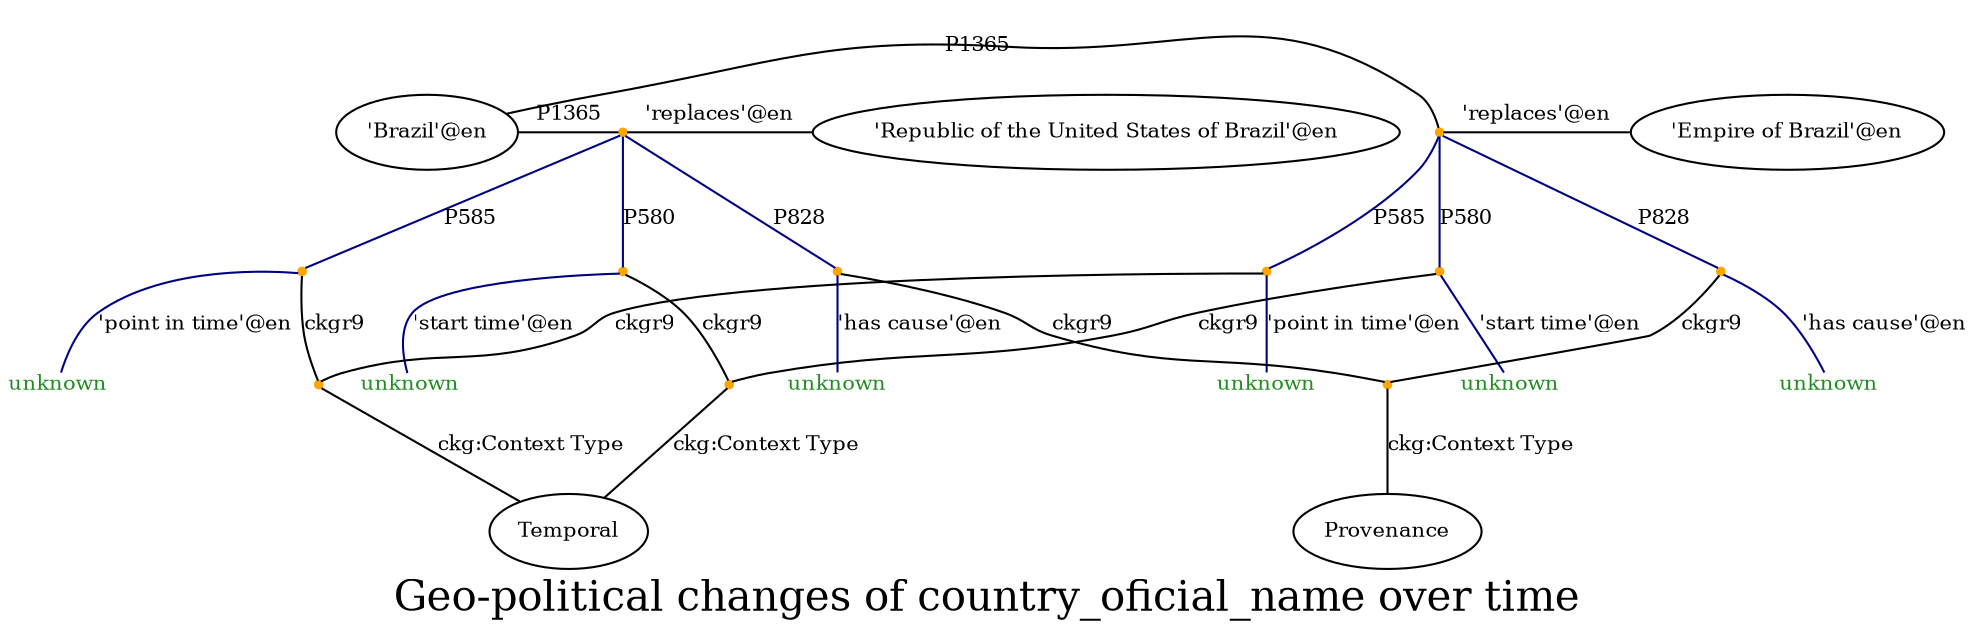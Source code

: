 strict graph "q155-K1" {
	label="Geo-political changes of country_oficial_name over time"
	fontsize=20
	{
		rank=same
		node [color="" fontcolor=black fontsize=10 shape=ellipse style=""]
		Q155 [label="'Brazil'@en"]
		Q217230 [label="'Empire of Brazil'@en"]
		node [color=orange fontsize=10 shape=point style=filled]
		"Q155-P1365-Q217230-19ed8df2-0" [label=""]
	}
	edge [fontsize=10]
	Q155 -- "Q155-P1365-Q217230-19ed8df2-0" [label=P1365]
	"Q155-P1365-Q217230-19ed8df2-0" -- Q217230 [label="'replaces'@en"]
	{
		rank=same
		node [color="" fontcolor=black fontsize=10 shape=ellipse style=""]
		Q155 [label="'Brazil'@en"]
		Q5848654 [label="'Republic of the United States of Brazil'@en"]
		node [color=orange fontsize=10 shape=point style=filled]
		"Q155-P1365-Q5848654-abcbe521-0" [label=""]
	}
	edge [fontsize=10]
	Q155 -- "Q155-P1365-Q5848654-abcbe521-0" [label=P1365]
	"Q155-P1365-Q5848654-abcbe521-0" -- Q5848654 [label="'replaces'@en"]
	{
		rank=same
		node [color="" fontcolor=black fontsize=10 shape=ellipse style=""]
		Q155 [label="'Brazil'@en"]
		Q217230 [label="'Empire of Brazil'@en"]
		node [color=orange fontsize=10 shape=point style=filled]
		"Q155-P1365-Q217230-19ed8df2-0" [label=""]
	}
	edge [fontsize=10]
	Q155 -- "Q155-P1365-Q217230-19ed8df2-0" [label=P1365]
	"Q155-P1365-Q217230-19ed8df2-0" -- Q217230 [label="'replaces'@en"]
	node [color=orange fontsize=10 shape=point style=filled]
	"Q155-P1365-Q217230-19ed8df2-0" [label=""]
	node [color=orange fontsize=10 shape=point style=filled]
	"Q155-P1365-Q217230-19ed8df2-0-P580" [label=""]
	node [color="" fontcolor=forestgreen fontsize=10 shape=plain style=""]
	"Q155-P1365-Q217230-19ed8df2-0-P580unknown" [label=unknown]
	"Q155-P1365-Q217230-19ed8df2-0" -- "Q155-P1365-Q217230-19ed8df2-0-P580" [label=P580 color=navyblue]
	"Q155-P1365-Q217230-19ed8df2-0-P580" -- "Q155-P1365-Q217230-19ed8df2-0-P580unknown" [label="'start time'@en" color=navyblue]
	node [color=orange fontsize=10 shape=point style=filled]
	"Q155-P1365-Q217230-19ed8df2-0-P580" [label=""]
	node [color=orange fontsize=10 shape=point style=filled]
	"ckg_c2-P580" [label=""]
	node [color="" fontcolor=black fontsize=10 shape=ellipse style=""]
	ckgT1 [label=Temporal]
	"Q155-P1365-Q217230-19ed8df2-0-P580" -- "ckg_c2-P580" [label=ckgr9]
	"ckg_c2-P580" -- ckgT1 [label="ckg:Context Type"]
	{
		rank=same
		node [color="" fontcolor=black fontsize=10 shape=ellipse style=""]
		Q155 [label="'Brazil'@en"]
		Q5848654 [label="'Republic of the United States of Brazil'@en"]
		node [color=orange fontsize=10 shape=point style=filled]
		"Q155-P1365-Q5848654-abcbe521-0" [label=""]
	}
	edge [fontsize=10]
	Q155 -- "Q155-P1365-Q5848654-abcbe521-0" [label=P1365]
	"Q155-P1365-Q5848654-abcbe521-0" -- Q5848654 [label="'replaces'@en"]
	node [color=orange fontsize=10 shape=point style=filled]
	"Q155-P1365-Q5848654-abcbe521-0" [label=""]
	node [color=orange fontsize=10 shape=point style=filled]
	"Q155-P1365-Q5848654-abcbe521-0-P580" [label=""]
	node [color="" fontcolor=forestgreen fontsize=10 shape=plain style=""]
	"Q155-P1365-Q5848654-abcbe521-0-P580unknown" [label=unknown]
	"Q155-P1365-Q5848654-abcbe521-0" -- "Q155-P1365-Q5848654-abcbe521-0-P580" [label=P580 color=navyblue]
	"Q155-P1365-Q5848654-abcbe521-0-P580" -- "Q155-P1365-Q5848654-abcbe521-0-P580unknown" [label="'start time'@en" color=navyblue]
	node [color=orange fontsize=10 shape=point style=filled]
	"Q155-P1365-Q5848654-abcbe521-0-P580" [label=""]
	node [color=orange fontsize=10 shape=point style=filled]
	"ckg_c2-P580" [label=""]
	node [color="" fontcolor=black fontsize=10 shape=ellipse style=""]
	ckgT1 [label=Temporal]
	"Q155-P1365-Q5848654-abcbe521-0-P580" -- "ckg_c2-P580" [label=ckgr9]
	"ckg_c2-P580" -- ckgT1 [label="ckg:Context Type"]
	{
		rank=same
		node [color="" fontcolor=black fontsize=10 shape=ellipse style=""]
		Q155 [label="'Brazil'@en"]
		Q217230 [label="'Empire of Brazil'@en"]
		node [color=orange fontsize=10 shape=point style=filled]
		"Q155-P1365-Q217230-19ed8df2-0" [label=""]
	}
	edge [fontsize=10]
	Q155 -- "Q155-P1365-Q217230-19ed8df2-0" [label=P1365]
	"Q155-P1365-Q217230-19ed8df2-0" -- Q217230 [label="'replaces'@en"]
	node [color=orange fontsize=10 shape=point style=filled]
	"Q155-P1365-Q217230-19ed8df2-0" [label=""]
	node [color=orange fontsize=10 shape=point style=filled]
	"Q155-P1365-Q217230-19ed8df2-0-P585" [label=""]
	node [color="" fontcolor=forestgreen fontsize=10 shape=plain style=""]
	"Q155-P1365-Q217230-19ed8df2-0-P585unknown" [label=unknown]
	"Q155-P1365-Q217230-19ed8df2-0" -- "Q155-P1365-Q217230-19ed8df2-0-P585" [label=P585 color=navyblue]
	"Q155-P1365-Q217230-19ed8df2-0-P585" -- "Q155-P1365-Q217230-19ed8df2-0-P585unknown" [label="'point in time'@en" color=navyblue]
	node [color=orange fontsize=10 shape=point style=filled]
	"Q155-P1365-Q217230-19ed8df2-0-P585" [label=""]
	node [color=orange fontsize=10 shape=point style=filled]
	"ckg_c6-P585" [label=""]
	node [color="" fontcolor=black fontsize=10 shape=ellipse style=""]
	ckgT1 [label=Temporal]
	"Q155-P1365-Q217230-19ed8df2-0-P585" -- "ckg_c6-P585" [label=ckgr9]
	"ckg_c6-P585" -- ckgT1 [label="ckg:Context Type"]
	{
		rank=same
		node [color="" fontcolor=black fontsize=10 shape=ellipse style=""]
		Q155 [label="'Brazil'@en"]
		Q5848654 [label="'Republic of the United States of Brazil'@en"]
		node [color=orange fontsize=10 shape=point style=filled]
		"Q155-P1365-Q5848654-abcbe521-0" [label=""]
	}
	edge [fontsize=10]
	Q155 -- "Q155-P1365-Q5848654-abcbe521-0" [label=P1365]
	"Q155-P1365-Q5848654-abcbe521-0" -- Q5848654 [label="'replaces'@en"]
	node [color=orange fontsize=10 shape=point style=filled]
	"Q155-P1365-Q5848654-abcbe521-0" [label=""]
	node [color=orange fontsize=10 shape=point style=filled]
	"Q155-P1365-Q5848654-abcbe521-0-P585" [label=""]
	node [color="" fontcolor=forestgreen fontsize=10 shape=plain style=""]
	"Q155-P1365-Q5848654-abcbe521-0-P585unknown" [label=unknown]
	"Q155-P1365-Q5848654-abcbe521-0" -- "Q155-P1365-Q5848654-abcbe521-0-P585" [label=P585 color=navyblue]
	"Q155-P1365-Q5848654-abcbe521-0-P585" -- "Q155-P1365-Q5848654-abcbe521-0-P585unknown" [label="'point in time'@en" color=navyblue]
	node [color=orange fontsize=10 shape=point style=filled]
	"Q155-P1365-Q5848654-abcbe521-0-P585" [label=""]
	node [color=orange fontsize=10 shape=point style=filled]
	"ckg_c6-P585" [label=""]
	node [color="" fontcolor=black fontsize=10 shape=ellipse style=""]
	ckgT1 [label=Temporal]
	"Q155-P1365-Q5848654-abcbe521-0-P585" -- "ckg_c6-P585" [label=ckgr9]
	"ckg_c6-P585" -- ckgT1 [label="ckg:Context Type"]
	{
		rank=same
		node [color="" fontcolor=black fontsize=10 shape=ellipse style=""]
		Q155 [label="'Brazil'@en"]
		Q217230 [label="'Empire of Brazil'@en"]
		node [color=orange fontsize=10 shape=point style=filled]
		"Q155-P1365-Q217230-19ed8df2-0" [label=""]
	}
	edge [fontsize=10]
	Q155 -- "Q155-P1365-Q217230-19ed8df2-0" [label=P1365]
	"Q155-P1365-Q217230-19ed8df2-0" -- Q217230 [label="'replaces'@en"]
	node [color=orange fontsize=10 shape=point style=filled]
	"Q155-P1365-Q217230-19ed8df2-0" [label=""]
	node [color=orange fontsize=10 shape=point style=filled]
	"Q155-P1365-Q217230-19ed8df2-0-P828" [label=""]
	node [color="" fontcolor=forestgreen fontsize=10 shape=plain style=""]
	"Q155-P1365-Q217230-19ed8df2-0-P828unknown" [label=unknown]
	"Q155-P1365-Q217230-19ed8df2-0" -- "Q155-P1365-Q217230-19ed8df2-0-P828" [label=P828 color=navyblue]
	"Q155-P1365-Q217230-19ed8df2-0-P828" -- "Q155-P1365-Q217230-19ed8df2-0-P828unknown" [label="'has cause'@en" color=navyblue]
	node [color=orange fontsize=10 shape=point style=filled]
	"Q155-P1365-Q217230-19ed8df2-0-P828" [label=""]
	node [color=orange fontsize=10 shape=point style=filled]
	"ckg_c20-P828" [label=""]
	node [color="" fontcolor=black fontsize=10 shape=ellipse style=""]
	ckgP1 [label=Provenance]
	"Q155-P1365-Q217230-19ed8df2-0-P828" -- "ckg_c20-P828" [label=ckgr9]
	"ckg_c20-P828" -- ckgP1 [label="ckg:Context Type"]
	{
		rank=same
		node [color="" fontcolor=black fontsize=10 shape=ellipse style=""]
		Q155 [label="'Brazil'@en"]
		Q5848654 [label="'Republic of the United States of Brazil'@en"]
		node [color=orange fontsize=10 shape=point style=filled]
		"Q155-P1365-Q5848654-abcbe521-0" [label=""]
	}
	edge [fontsize=10]
	Q155 -- "Q155-P1365-Q5848654-abcbe521-0" [label=P1365]
	"Q155-P1365-Q5848654-abcbe521-0" -- Q5848654 [label="'replaces'@en"]
	node [color=orange fontsize=10 shape=point style=filled]
	"Q155-P1365-Q5848654-abcbe521-0" [label=""]
	node [color=orange fontsize=10 shape=point style=filled]
	"Q155-P1365-Q5848654-abcbe521-0-P828" [label=""]
	node [color="" fontcolor=forestgreen fontsize=10 shape=plain style=""]
	"Q155-P1365-Q5848654-abcbe521-0-P828unknown" [label=unknown]
	"Q155-P1365-Q5848654-abcbe521-0" -- "Q155-P1365-Q5848654-abcbe521-0-P828" [label=P828 color=navyblue]
	"Q155-P1365-Q5848654-abcbe521-0-P828" -- "Q155-P1365-Q5848654-abcbe521-0-P828unknown" [label="'has cause'@en" color=navyblue]
	node [color=orange fontsize=10 shape=point style=filled]
	"Q155-P1365-Q5848654-abcbe521-0-P828" [label=""]
	node [color=orange fontsize=10 shape=point style=filled]
	"ckg_c20-P828" [label=""]
	node [color="" fontcolor=black fontsize=10 shape=ellipse style=""]
	ckgP1 [label=Provenance]
	"Q155-P1365-Q5848654-abcbe521-0-P828" -- "ckg_c20-P828" [label=ckgr9]
	"ckg_c20-P828" -- ckgP1 [label="ckg:Context Type"]
	{
		rank=same
		node [color="" fontcolor=black fontsize=10 shape=ellipse style=""]
		Q155 [label="'Brazil'@en"]
		Q217230 [label="'Empire of Brazil'@en"]
		node [color=orange fontsize=10 shape=point style=filled]
		"Q155-P1365-Q217230-19ed8df2-0" [label=""]
	}
	edge [fontsize=10]
	Q155 -- "Q155-P1365-Q217230-19ed8df2-0" [label=P1365]
	"Q155-P1365-Q217230-19ed8df2-0" -- Q217230 [label="'replaces'@en"]
	{
		rank=same
		node [color="" fontcolor=black fontsize=10 shape=ellipse style=""]
		Q155 [label="'Brazil'@en"]
		Q5848654 [label="'Republic of the United States of Brazil'@en"]
		node [color=orange fontsize=10 shape=point style=filled]
		"Q155-P1365-Q5848654-abcbe521-0" [label=""]
	}
	edge [fontsize=10]
	Q155 -- "Q155-P1365-Q5848654-abcbe521-0" [label=P1365]
	"Q155-P1365-Q5848654-abcbe521-0" -- Q5848654 [label="'replaces'@en"]
}
